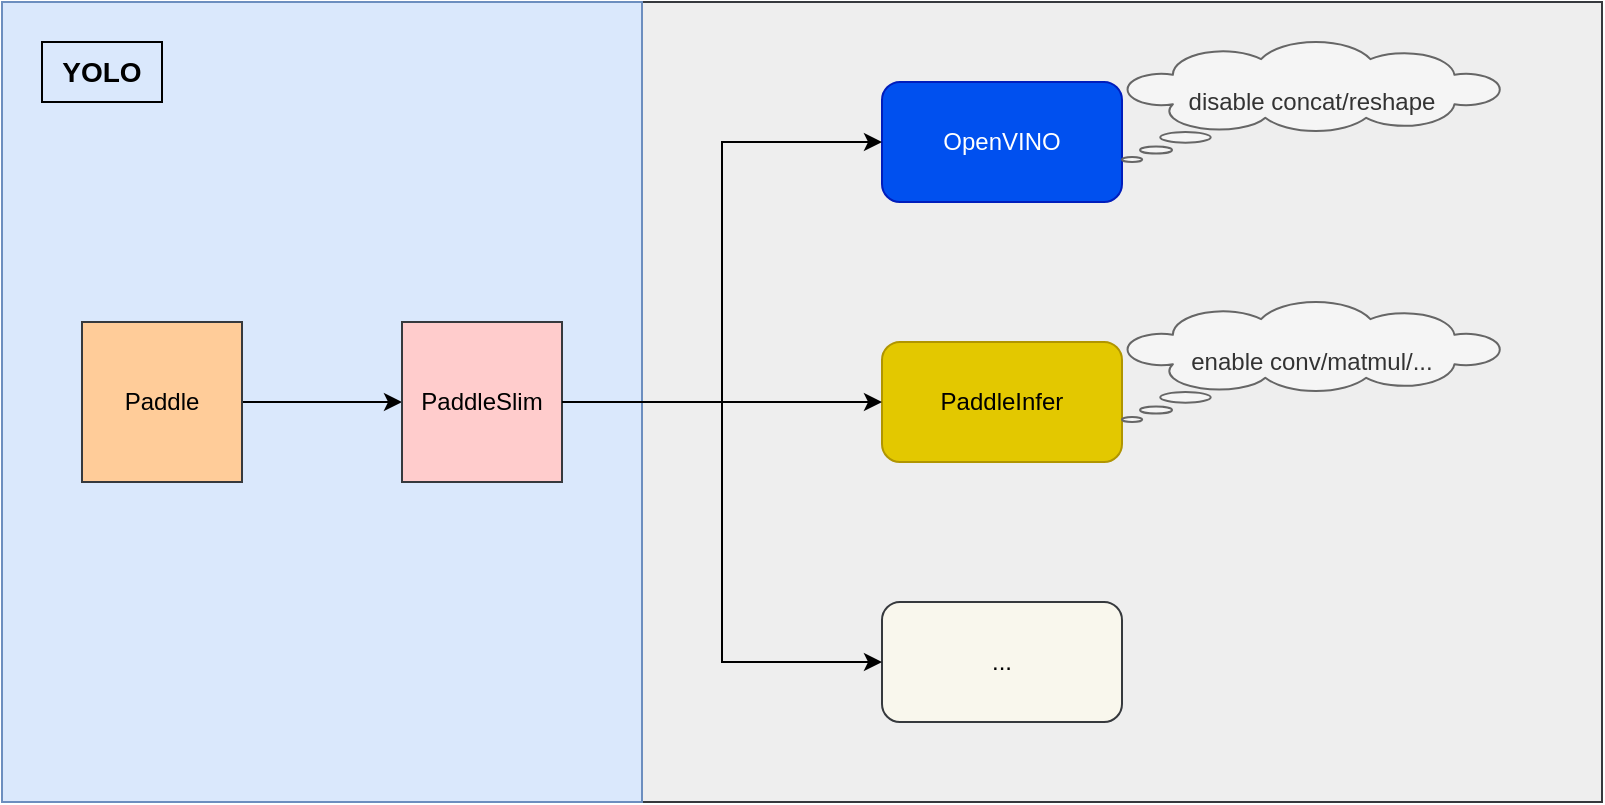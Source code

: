 <mxfile version="20.7.3" type="github">
  <diagram id="ozuRvmBjX-zElENlbsmt" name="第 1 页">
    <mxGraphModel dx="2027" dy="1134" grid="1" gridSize="10" guides="1" tooltips="1" connect="1" arrows="1" fold="1" page="1" pageScale="1" pageWidth="850" pageHeight="1100" math="0" shadow="0">
      <root>
        <mxCell id="0" />
        <mxCell id="1" parent="0" />
        <mxCell id="zcJiYJ21QPwQPa66EBtX-11" value="" style="rounded=0;whiteSpace=wrap;html=1;fillColor=#eeeeee;strokeColor=#36393d;" vertex="1" parent="1">
          <mxGeometry x="360" y="240" width="480" height="400" as="geometry" />
        </mxCell>
        <mxCell id="zcJiYJ21QPwQPa66EBtX-10" value="" style="rounded=0;whiteSpace=wrap;html=1;fillColor=#dae8fc;strokeColor=#6c8ebf;" vertex="1" parent="1">
          <mxGeometry x="40" y="240" width="320" height="400" as="geometry" />
        </mxCell>
        <mxCell id="zcJiYJ21QPwQPa66EBtX-9" style="edgeStyle=orthogonalEdgeStyle;rounded=0;orthogonalLoop=1;jettySize=auto;html=1;entryX=0;entryY=0.5;entryDx=0;entryDy=0;" edge="1" parent="1" source="zcJiYJ21QPwQPa66EBtX-1" target="zcJiYJ21QPwQPa66EBtX-2">
          <mxGeometry relative="1" as="geometry" />
        </mxCell>
        <mxCell id="zcJiYJ21QPwQPa66EBtX-1" value="Paddle" style="whiteSpace=wrap;html=1;aspect=fixed;fillColor=#ffcc99;strokeColor=#36393d;" vertex="1" parent="1">
          <mxGeometry x="80" y="400" width="80" height="80" as="geometry" />
        </mxCell>
        <mxCell id="zcJiYJ21QPwQPa66EBtX-2" value="PaddleSlim" style="whiteSpace=wrap;html=1;aspect=fixed;fillColor=#ffcccc;strokeColor=#36393d;" vertex="1" parent="1">
          <mxGeometry x="240" y="400" width="80" height="80" as="geometry" />
        </mxCell>
        <mxCell id="zcJiYJ21QPwQPa66EBtX-3" value="OpenVINO" style="rounded=1;whiteSpace=wrap;html=1;fillColor=#0050ef;fontColor=#ffffff;strokeColor=#001DBC;" vertex="1" parent="1">
          <mxGeometry x="480" y="280" width="120" height="60" as="geometry" />
        </mxCell>
        <mxCell id="zcJiYJ21QPwQPa66EBtX-4" value="PaddleInfer" style="rounded=1;whiteSpace=wrap;html=1;fillColor=#e3c800;fontColor=#000000;strokeColor=#B09500;" vertex="1" parent="1">
          <mxGeometry x="480" y="410" width="120" height="60" as="geometry" />
        </mxCell>
        <mxCell id="zcJiYJ21QPwQPa66EBtX-5" value="..." style="rounded=1;whiteSpace=wrap;html=1;fillColor=#f9f7ed;strokeColor=#36393d;" vertex="1" parent="1">
          <mxGeometry x="480" y="540" width="120" height="60" as="geometry" />
        </mxCell>
        <mxCell id="zcJiYJ21QPwQPa66EBtX-6" value="" style="endArrow=classic;html=1;rounded=0;exitX=1;exitY=0.5;exitDx=0;exitDy=0;entryX=0;entryY=0.5;entryDx=0;entryDy=0;" edge="1" parent="1" source="zcJiYJ21QPwQPa66EBtX-2" target="zcJiYJ21QPwQPa66EBtX-4">
          <mxGeometry width="50" height="50" relative="1" as="geometry">
            <mxPoint x="370" y="400" as="sourcePoint" />
            <mxPoint x="420" y="350" as="targetPoint" />
          </mxGeometry>
        </mxCell>
        <mxCell id="zcJiYJ21QPwQPa66EBtX-7" value="" style="endArrow=classic;html=1;rounded=0;entryX=0;entryY=0.5;entryDx=0;entryDy=0;exitX=1;exitY=0.5;exitDx=0;exitDy=0;" edge="1" parent="1" source="zcJiYJ21QPwQPa66EBtX-2" target="zcJiYJ21QPwQPa66EBtX-3">
          <mxGeometry width="50" height="50" relative="1" as="geometry">
            <mxPoint x="350" y="380" as="sourcePoint" />
            <mxPoint x="400" y="330" as="targetPoint" />
            <Array as="points">
              <mxPoint x="400" y="440" />
              <mxPoint x="400" y="310" />
            </Array>
          </mxGeometry>
        </mxCell>
        <mxCell id="zcJiYJ21QPwQPa66EBtX-8" value="" style="endArrow=classic;html=1;rounded=0;entryX=0;entryY=0.5;entryDx=0;entryDy=0;" edge="1" parent="1" target="zcJiYJ21QPwQPa66EBtX-5">
          <mxGeometry width="50" height="50" relative="1" as="geometry">
            <mxPoint x="320" y="440" as="sourcePoint" />
            <mxPoint x="350" y="540" as="targetPoint" />
            <Array as="points">
              <mxPoint x="400" y="440" />
              <mxPoint x="400" y="570" />
            </Array>
          </mxGeometry>
        </mxCell>
        <mxCell id="zcJiYJ21QPwQPa66EBtX-12" value="enable conv/matmul/..." style="whiteSpace=wrap;html=1;shape=mxgraph.basic.cloud_callout;fillColor=#f5f5f5;fontColor=#333333;strokeColor=#666666;" vertex="1" parent="1">
          <mxGeometry x="600" y="390" width="190" height="60" as="geometry" />
        </mxCell>
        <mxCell id="zcJiYJ21QPwQPa66EBtX-13" value="disable concat/reshape" style="whiteSpace=wrap;html=1;shape=mxgraph.basic.cloud_callout;fillColor=#f5f5f5;fontColor=#333333;strokeColor=#666666;" vertex="1" parent="1">
          <mxGeometry x="600" y="260" width="190" height="60" as="geometry" />
        </mxCell>
        <mxCell id="zcJiYJ21QPwQPa66EBtX-14" value="&lt;font style=&quot;font-size: 14px;&quot;&gt;&lt;b&gt;YOLO&lt;/b&gt;&lt;/font&gt;" style="text;html=1;strokeColor=default;fillColor=none;align=center;verticalAlign=middle;whiteSpace=wrap;rounded=0;" vertex="1" parent="1">
          <mxGeometry x="60" y="260" width="60" height="30" as="geometry" />
        </mxCell>
      </root>
    </mxGraphModel>
  </diagram>
</mxfile>
